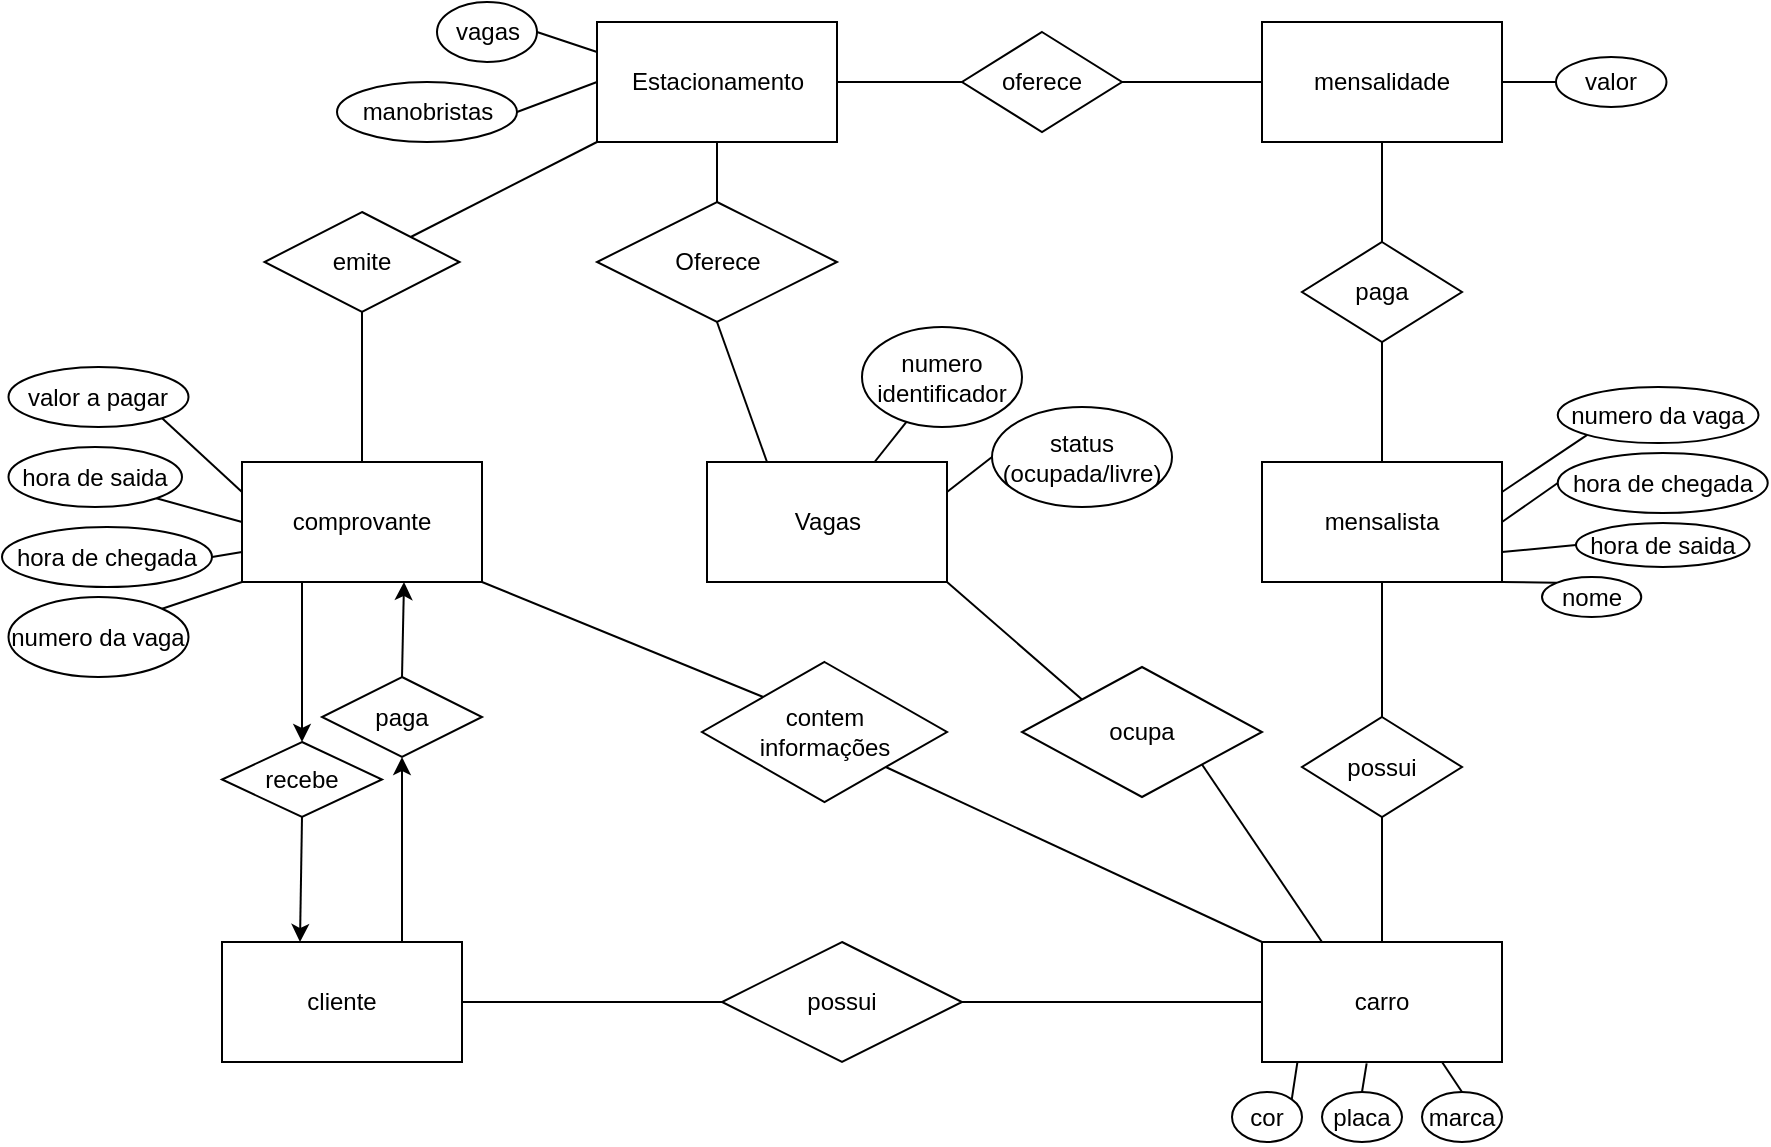 <mxfile version="20.2.8" type="github">
  <diagram id="RqEffDgU9FsUS07AxXxW" name="Página-1">
    <mxGraphModel dx="868" dy="468" grid="1" gridSize="10" guides="1" tooltips="1" connect="1" arrows="1" fold="1" page="1" pageScale="1" pageWidth="827" pageHeight="1169" math="0" shadow="0">
      <root>
        <mxCell id="0" />
        <mxCell id="1" parent="0" />
        <mxCell id="kZ_DgoSohA4FLGqvmYqL-84" style="edgeStyle=none;rounded=0;orthogonalLoop=1;jettySize=auto;html=1;exitX=0;exitY=1;exitDx=0;exitDy=0;entryX=1;entryY=0;entryDx=0;entryDy=0;fontFamily=Helvetica;fontSize=12;fontColor=default;endArrow=none;endFill=0;" parent="1" source="kZ_DgoSohA4FLGqvmYqL-1" target="kZ_DgoSohA4FLGqvmYqL-83" edge="1">
          <mxGeometry relative="1" as="geometry" />
        </mxCell>
        <mxCell id="kZ_DgoSohA4FLGqvmYqL-112" style="edgeStyle=none;rounded=0;orthogonalLoop=1;jettySize=auto;html=1;exitX=1;exitY=0.5;exitDx=0;exitDy=0;entryX=0;entryY=0.5;entryDx=0;entryDy=0;fontFamily=Helvetica;fontSize=12;fontColor=default;endArrow=none;endFill=0;" parent="1" source="kZ_DgoSohA4FLGqvmYqL-1" target="kZ_DgoSohA4FLGqvmYqL-111" edge="1">
          <mxGeometry relative="1" as="geometry" />
        </mxCell>
        <mxCell id="kZ_DgoSohA4FLGqvmYqL-1" value="Estacionamento" style="rounded=0;whiteSpace=wrap;html=1;" parent="1" vertex="1">
          <mxGeometry x="347.5" y="20" width="120" height="60" as="geometry" />
        </mxCell>
        <mxCell id="kZ_DgoSohA4FLGqvmYqL-2" value="vagas" style="ellipse;whiteSpace=wrap;html=1;" parent="1" vertex="1">
          <mxGeometry x="267.5" y="10" width="50" height="30" as="geometry" />
        </mxCell>
        <mxCell id="kZ_DgoSohA4FLGqvmYqL-119" value="" style="edgeStyle=none;rounded=0;orthogonalLoop=1;jettySize=auto;html=1;fontFamily=Helvetica;fontSize=12;fontColor=default;endArrow=none;endFill=0;" parent="1" source="kZ_DgoSohA4FLGqvmYqL-4" target="kZ_DgoSohA4FLGqvmYqL-8" edge="1">
          <mxGeometry relative="1" as="geometry" />
        </mxCell>
        <mxCell id="kZ_DgoSohA4FLGqvmYqL-4" value="Vagas" style="rounded=0;whiteSpace=wrap;html=1;" parent="1" vertex="1">
          <mxGeometry x="402.5" y="240" width="120" height="60" as="geometry" />
        </mxCell>
        <mxCell id="kZ_DgoSohA4FLGqvmYqL-68" style="edgeStyle=none;rounded=0;orthogonalLoop=1;jettySize=auto;html=1;exitX=0.5;exitY=0;exitDx=0;exitDy=0;entryX=0.5;entryY=1;entryDx=0;entryDy=0;fontFamily=Helvetica;fontSize=12;fontColor=default;endArrow=none;endFill=0;" parent="1" source="kZ_DgoSohA4FLGqvmYqL-5" target="kZ_DgoSohA4FLGqvmYqL-1" edge="1">
          <mxGeometry relative="1" as="geometry" />
        </mxCell>
        <mxCell id="kZ_DgoSohA4FLGqvmYqL-120" style="edgeStyle=none;rounded=0;orthogonalLoop=1;jettySize=auto;html=1;exitX=0.5;exitY=1;exitDx=0;exitDy=0;entryX=0.25;entryY=0;entryDx=0;entryDy=0;fontFamily=Helvetica;fontSize=12;fontColor=default;endArrow=none;endFill=0;" parent="1" source="kZ_DgoSohA4FLGqvmYqL-5" target="kZ_DgoSohA4FLGqvmYqL-4" edge="1">
          <mxGeometry relative="1" as="geometry" />
        </mxCell>
        <mxCell id="kZ_DgoSohA4FLGqvmYqL-5" value="Oferece" style="rhombus;whiteSpace=wrap;html=1;" parent="1" vertex="1">
          <mxGeometry x="347.5" y="110" width="120" height="60" as="geometry" />
        </mxCell>
        <mxCell id="kZ_DgoSohA4FLGqvmYqL-8" value="numero identificador" style="ellipse;whiteSpace=wrap;html=1;" parent="1" vertex="1">
          <mxGeometry x="480" y="172.5" width="80" height="50" as="geometry" />
        </mxCell>
        <mxCell id="kZ_DgoSohA4FLGqvmYqL-9" value="&lt;div&gt;status&lt;/div&gt;&lt;div&gt;(ocupada/livre)&lt;br&gt;&lt;/div&gt;" style="ellipse;whiteSpace=wrap;html=1;" parent="1" vertex="1">
          <mxGeometry x="545" y="212.5" width="90" height="50" as="geometry" />
        </mxCell>
        <mxCell id="kZ_DgoSohA4FLGqvmYqL-12" value="" style="endArrow=none;html=1;rounded=0;entryX=0;entryY=0.5;entryDx=0;entryDy=0;exitX=1;exitY=0.25;exitDx=0;exitDy=0;" parent="1" source="kZ_DgoSohA4FLGqvmYqL-4" target="kZ_DgoSohA4FLGqvmYqL-9" edge="1">
          <mxGeometry width="50" height="50" relative="1" as="geometry">
            <mxPoint x="390" y="300" as="sourcePoint" />
            <mxPoint x="440" y="250" as="targetPoint" />
          </mxGeometry>
        </mxCell>
        <mxCell id="kZ_DgoSohA4FLGqvmYqL-75" style="edgeStyle=none;rounded=0;orthogonalLoop=1;jettySize=auto;html=1;exitX=0.75;exitY=0;exitDx=0;exitDy=0;entryX=0.5;entryY=1;entryDx=0;entryDy=0;fontFamily=Helvetica;fontSize=12;fontColor=default;endArrow=classic;endFill=1;" parent="1" source="kZ_DgoSohA4FLGqvmYqL-14" target="kZ_DgoSohA4FLGqvmYqL-74" edge="1">
          <mxGeometry relative="1" as="geometry" />
        </mxCell>
        <mxCell id="kZ_DgoSohA4FLGqvmYqL-14" value="cliente" style="rounded=0;whiteSpace=wrap;html=1;" parent="1" vertex="1">
          <mxGeometry x="160" y="480" width="120" height="60" as="geometry" />
        </mxCell>
        <mxCell id="kZ_DgoSohA4FLGqvmYqL-15" value="" style="endArrow=none;html=1;rounded=0;entryX=1;entryY=0.5;entryDx=0;entryDy=0;exitX=0;exitY=0.25;exitDx=0;exitDy=0;" parent="1" source="kZ_DgoSohA4FLGqvmYqL-1" target="kZ_DgoSohA4FLGqvmYqL-2" edge="1">
          <mxGeometry width="50" height="50" relative="1" as="geometry">
            <mxPoint x="537.5" y="230" as="sourcePoint" />
            <mxPoint x="587.5" y="180" as="targetPoint" />
          </mxGeometry>
        </mxCell>
        <mxCell id="kZ_DgoSohA4FLGqvmYqL-16" value="manobristas" style="ellipse;whiteSpace=wrap;html=1;" parent="1" vertex="1">
          <mxGeometry x="217.5" y="50" width="90" height="30" as="geometry" />
        </mxCell>
        <mxCell id="kZ_DgoSohA4FLGqvmYqL-17" value="" style="endArrow=none;html=1;rounded=0;entryX=1;entryY=0.5;entryDx=0;entryDy=0;exitX=0;exitY=0.5;exitDx=0;exitDy=0;" parent="1" source="kZ_DgoSohA4FLGqvmYqL-1" target="kZ_DgoSohA4FLGqvmYqL-16" edge="1">
          <mxGeometry width="50" height="50" relative="1" as="geometry">
            <mxPoint x="537.5" y="230" as="sourcePoint" />
            <mxPoint x="587.5" y="180" as="targetPoint" />
          </mxGeometry>
        </mxCell>
        <mxCell id="kZ_DgoSohA4FLGqvmYqL-126" style="edgeStyle=none;rounded=0;orthogonalLoop=1;jettySize=auto;html=1;exitX=0.5;exitY=0;exitDx=0;exitDy=0;entryX=0.436;entryY=1.011;entryDx=0;entryDy=0;entryPerimeter=0;fontFamily=Helvetica;fontSize=12;fontColor=default;endArrow=none;endFill=0;" parent="1" source="kZ_DgoSohA4FLGqvmYqL-18" target="kZ_DgoSohA4FLGqvmYqL-52" edge="1">
          <mxGeometry relative="1" as="geometry" />
        </mxCell>
        <mxCell id="kZ_DgoSohA4FLGqvmYqL-18" value="placa" style="ellipse;whiteSpace=wrap;html=1;" parent="1" vertex="1">
          <mxGeometry x="710" y="555" width="40" height="25" as="geometry" />
        </mxCell>
        <mxCell id="kZ_DgoSohA4FLGqvmYqL-81" style="edgeStyle=none;rounded=0;orthogonalLoop=1;jettySize=auto;html=1;exitX=1;exitY=0.5;exitDx=0;exitDy=0;entryX=0;entryY=0.75;entryDx=0;entryDy=0;fontFamily=Helvetica;fontSize=12;fontColor=default;endArrow=none;endFill=0;" parent="1" source="kZ_DgoSohA4FLGqvmYqL-19" target="kZ_DgoSohA4FLGqvmYqL-79" edge="1">
          <mxGeometry relative="1" as="geometry" />
        </mxCell>
        <mxCell id="kZ_DgoSohA4FLGqvmYqL-19" value="hora de chegada" style="ellipse;whiteSpace=wrap;html=1;" parent="1" vertex="1">
          <mxGeometry x="50" y="272.5" width="105" height="30" as="geometry" />
        </mxCell>
        <mxCell id="kZ_DgoSohA4FLGqvmYqL-125" style="edgeStyle=none;rounded=0;orthogonalLoop=1;jettySize=auto;html=1;exitX=0.5;exitY=0;exitDx=0;exitDy=0;entryX=0.75;entryY=1;entryDx=0;entryDy=0;fontFamily=Helvetica;fontSize=12;fontColor=default;endArrow=none;endFill=0;" parent="1" source="kZ_DgoSohA4FLGqvmYqL-27" target="kZ_DgoSohA4FLGqvmYqL-52" edge="1">
          <mxGeometry relative="1" as="geometry" />
        </mxCell>
        <mxCell id="kZ_DgoSohA4FLGqvmYqL-27" value="marca" style="ellipse;whiteSpace=wrap;html=1;" parent="1" vertex="1">
          <mxGeometry x="760" y="555" width="40" height="25" as="geometry" />
        </mxCell>
        <mxCell id="kZ_DgoSohA4FLGqvmYqL-82" style="edgeStyle=none;rounded=0;orthogonalLoop=1;jettySize=auto;html=1;exitX=1;exitY=1;exitDx=0;exitDy=0;entryX=0;entryY=0.5;entryDx=0;entryDy=0;fontFamily=Helvetica;fontSize=12;fontColor=default;endArrow=none;endFill=0;" parent="1" source="kZ_DgoSohA4FLGqvmYqL-30" target="kZ_DgoSohA4FLGqvmYqL-79" edge="1">
          <mxGeometry relative="1" as="geometry" />
        </mxCell>
        <mxCell id="kZ_DgoSohA4FLGqvmYqL-30" value="hora de saida" style="ellipse;whiteSpace=wrap;html=1;strokeColor=default;fontFamily=Helvetica;fontSize=12;fontColor=default;fillColor=default;" parent="1" vertex="1">
          <mxGeometry x="53.25" y="232.5" width="86.75" height="30" as="geometry" />
        </mxCell>
        <mxCell id="kZ_DgoSohA4FLGqvmYqL-64" value="" style="edgeStyle=none;rounded=0;orthogonalLoop=1;jettySize=auto;html=1;fontFamily=Helvetica;fontSize=12;fontColor=default;endArrow=none;endFill=0;exitX=1;exitY=0;exitDx=0;exitDy=0;entryX=0.149;entryY=0.983;entryDx=0;entryDy=0;entryPerimeter=0;" parent="1" source="kZ_DgoSohA4FLGqvmYqL-31" target="kZ_DgoSohA4FLGqvmYqL-52" edge="1">
          <mxGeometry relative="1" as="geometry">
            <mxPoint x="579.999" y="557.973" as="sourcePoint" />
          </mxGeometry>
        </mxCell>
        <mxCell id="kZ_DgoSohA4FLGqvmYqL-31" value="cor" style="ellipse;whiteSpace=wrap;html=1;strokeColor=default;fontFamily=Helvetica;fontSize=12;fontColor=default;fillColor=default;" parent="1" vertex="1">
          <mxGeometry x="665" y="555" width="35" height="25" as="geometry" />
        </mxCell>
        <mxCell id="kZ_DgoSohA4FLGqvmYqL-35" value="numero da vaga" style="ellipse;whiteSpace=wrap;html=1;strokeColor=default;fontFamily=Helvetica;fontSize=12;fontColor=default;fillColor=default;" parent="1" vertex="1">
          <mxGeometry x="53.25" y="307.5" width="90" height="40" as="geometry" />
        </mxCell>
        <mxCell id="kZ_DgoSohA4FLGqvmYqL-36" value="" style="endArrow=none;html=1;rounded=0;fontFamily=Helvetica;fontSize=12;fontColor=default;exitX=0;exitY=1;exitDx=0;exitDy=0;entryX=1;entryY=0;entryDx=0;entryDy=0;" parent="1" source="kZ_DgoSohA4FLGqvmYqL-79" target="kZ_DgoSohA4FLGqvmYqL-35" edge="1">
          <mxGeometry width="50" height="50" relative="1" as="geometry">
            <mxPoint x="-45" y="495" as="sourcePoint" />
            <mxPoint x="120" y="340" as="targetPoint" />
          </mxGeometry>
        </mxCell>
        <mxCell id="kZ_DgoSohA4FLGqvmYqL-69" style="edgeStyle=none;rounded=0;orthogonalLoop=1;jettySize=auto;html=1;exitX=0;exitY=0.5;exitDx=0;exitDy=0;entryX=1;entryY=0.5;entryDx=0;entryDy=0;fontFamily=Helvetica;fontSize=12;fontColor=default;endArrow=none;endFill=0;" parent="1" source="kZ_DgoSohA4FLGqvmYqL-52" target="kZ_DgoSohA4FLGqvmYqL-66" edge="1">
          <mxGeometry relative="1" as="geometry" />
        </mxCell>
        <mxCell id="kZ_DgoSohA4FLGqvmYqL-77" style="edgeStyle=none;rounded=0;orthogonalLoop=1;jettySize=auto;html=1;exitX=0.25;exitY=0;exitDx=0;exitDy=0;entryX=1;entryY=1;entryDx=0;entryDy=0;fontFamily=Helvetica;fontSize=12;fontColor=default;endArrow=none;endFill=0;" parent="1" source="kZ_DgoSohA4FLGqvmYqL-52" target="kZ_DgoSohA4FLGqvmYqL-73" edge="1">
          <mxGeometry relative="1" as="geometry" />
        </mxCell>
        <mxCell id="kZ_DgoSohA4FLGqvmYqL-52" value="carro" style="rounded=0;whiteSpace=wrap;html=1;strokeColor=default;fontFamily=Helvetica;fontSize=12;fontColor=default;fillColor=default;" parent="1" vertex="1">
          <mxGeometry x="680" y="480" width="120" height="60" as="geometry" />
        </mxCell>
        <mxCell id="kZ_DgoSohA4FLGqvmYqL-70" style="edgeStyle=none;rounded=0;orthogonalLoop=1;jettySize=auto;html=1;exitX=0;exitY=0.5;exitDx=0;exitDy=0;entryX=1;entryY=0.5;entryDx=0;entryDy=0;fontFamily=Helvetica;fontSize=12;fontColor=default;endArrow=none;endFill=0;" parent="1" source="kZ_DgoSohA4FLGqvmYqL-66" target="kZ_DgoSohA4FLGqvmYqL-14" edge="1">
          <mxGeometry relative="1" as="geometry" />
        </mxCell>
        <mxCell id="kZ_DgoSohA4FLGqvmYqL-66" value="possui" style="rhombus;whiteSpace=wrap;html=1;" parent="1" vertex="1">
          <mxGeometry x="410" y="480" width="120" height="60" as="geometry" />
        </mxCell>
        <mxCell id="kZ_DgoSohA4FLGqvmYqL-78" style="edgeStyle=none;rounded=0;orthogonalLoop=1;jettySize=auto;html=1;exitX=0;exitY=0;exitDx=0;exitDy=0;entryX=1;entryY=1;entryDx=0;entryDy=0;fontFamily=Helvetica;fontSize=12;fontColor=default;endArrow=none;endFill=0;" parent="1" source="kZ_DgoSohA4FLGqvmYqL-73" target="kZ_DgoSohA4FLGqvmYqL-4" edge="1">
          <mxGeometry relative="1" as="geometry" />
        </mxCell>
        <mxCell id="kZ_DgoSohA4FLGqvmYqL-73" value="ocupa" style="rhombus;whiteSpace=wrap;html=1;" parent="1" vertex="1">
          <mxGeometry x="560" y="342.5" width="120" height="65" as="geometry" />
        </mxCell>
        <mxCell id="kZ_DgoSohA4FLGqvmYqL-80" style="edgeStyle=none;rounded=0;orthogonalLoop=1;jettySize=auto;html=1;exitX=0.5;exitY=0;exitDx=0;exitDy=0;entryX=0.675;entryY=1;entryDx=0;entryDy=0;fontFamily=Helvetica;fontSize=12;fontColor=default;endArrow=classic;endFill=1;entryPerimeter=0;" parent="1" source="kZ_DgoSohA4FLGqvmYqL-74" target="kZ_DgoSohA4FLGqvmYqL-79" edge="1">
          <mxGeometry relative="1" as="geometry" />
        </mxCell>
        <mxCell id="kZ_DgoSohA4FLGqvmYqL-74" value="paga" style="rhombus;whiteSpace=wrap;html=1;" parent="1" vertex="1">
          <mxGeometry x="210" y="347.5" width="80" height="40" as="geometry" />
        </mxCell>
        <mxCell id="kZ_DgoSohA4FLGqvmYqL-79" value="comprovante" style="rounded=0;whiteSpace=wrap;html=1;strokeColor=default;fontFamily=Helvetica;fontSize=12;fontColor=default;fillColor=default;" parent="1" vertex="1">
          <mxGeometry x="170" y="240" width="120" height="60" as="geometry" />
        </mxCell>
        <mxCell id="kZ_DgoSohA4FLGqvmYqL-85" style="edgeStyle=none;rounded=0;orthogonalLoop=1;jettySize=auto;html=1;exitX=0.5;exitY=1;exitDx=0;exitDy=0;entryX=0.5;entryY=0;entryDx=0;entryDy=0;fontFamily=Helvetica;fontSize=12;fontColor=default;endArrow=none;endFill=0;" parent="1" source="kZ_DgoSohA4FLGqvmYqL-83" target="kZ_DgoSohA4FLGqvmYqL-79" edge="1">
          <mxGeometry relative="1" as="geometry" />
        </mxCell>
        <mxCell id="kZ_DgoSohA4FLGqvmYqL-83" value="emite" style="rhombus;whiteSpace=wrap;html=1;strokeColor=default;fontFamily=Helvetica;fontSize=12;fontColor=default;fillColor=default;" parent="1" vertex="1">
          <mxGeometry x="181.25" y="115" width="97.5" height="50" as="geometry" />
        </mxCell>
        <mxCell id="kZ_DgoSohA4FLGqvmYqL-89" value="" style="endArrow=none;html=1;rounded=0;fontFamily=Helvetica;fontSize=12;fontColor=default;exitX=1;exitY=1;exitDx=0;exitDy=0;entryX=0;entryY=0;entryDx=0;entryDy=0;endFill=0;" parent="1" source="kZ_DgoSohA4FLGqvmYqL-79" target="kZ_DgoSohA4FLGqvmYqL-102" edge="1">
          <mxGeometry width="50" height="50" relative="1" as="geometry">
            <mxPoint x="410" y="470" as="sourcePoint" />
            <mxPoint x="380" y="370" as="targetPoint" />
          </mxGeometry>
        </mxCell>
        <mxCell id="kZ_DgoSohA4FLGqvmYqL-91" style="edgeStyle=none;rounded=0;orthogonalLoop=1;jettySize=auto;html=1;exitX=1;exitY=1;exitDx=0;exitDy=0;entryX=0;entryY=0.25;entryDx=0;entryDy=0;fontFamily=Helvetica;fontSize=12;fontColor=default;endArrow=none;endFill=0;" parent="1" source="kZ_DgoSohA4FLGqvmYqL-90" target="kZ_DgoSohA4FLGqvmYqL-79" edge="1">
          <mxGeometry relative="1" as="geometry" />
        </mxCell>
        <mxCell id="kZ_DgoSohA4FLGqvmYqL-90" value="valor a pagar" style="ellipse;whiteSpace=wrap;html=1;strokeColor=default;fontFamily=Helvetica;fontSize=12;fontColor=default;fillColor=default;" parent="1" vertex="1">
          <mxGeometry x="53.25" y="192.5" width="90" height="30" as="geometry" />
        </mxCell>
        <mxCell id="kZ_DgoSohA4FLGqvmYqL-93" value="recebe" style="rhombus;whiteSpace=wrap;html=1;" parent="1" vertex="1">
          <mxGeometry x="160" y="380" width="80" height="37.5" as="geometry" />
        </mxCell>
        <mxCell id="kZ_DgoSohA4FLGqvmYqL-94" style="edgeStyle=none;rounded=0;orthogonalLoop=1;jettySize=auto;html=1;exitX=0.25;exitY=1;exitDx=0;exitDy=0;entryX=0.5;entryY=0;entryDx=0;entryDy=0;fontFamily=Helvetica;fontSize=12;fontColor=default;endArrow=classic;endFill=1;" parent="1" source="kZ_DgoSohA4FLGqvmYqL-79" target="kZ_DgoSohA4FLGqvmYqL-93" edge="1">
          <mxGeometry relative="1" as="geometry">
            <mxPoint x="277.5" y="390" as="sourcePoint" />
            <mxPoint x="270" y="335" as="targetPoint" />
          </mxGeometry>
        </mxCell>
        <mxCell id="kZ_DgoSohA4FLGqvmYqL-95" style="edgeStyle=none;rounded=0;orthogonalLoop=1;jettySize=auto;html=1;exitX=0.5;exitY=1;exitDx=0;exitDy=0;entryX=0.325;entryY=0;entryDx=0;entryDy=0;fontFamily=Helvetica;fontSize=12;fontColor=default;endArrow=classic;endFill=1;entryPerimeter=0;" parent="1" source="kZ_DgoSohA4FLGqvmYqL-93" target="kZ_DgoSohA4FLGqvmYqL-14" edge="1">
          <mxGeometry relative="1" as="geometry">
            <mxPoint x="287.5" y="400" as="sourcePoint" />
            <mxPoint x="280" y="345" as="targetPoint" />
          </mxGeometry>
        </mxCell>
        <mxCell id="kZ_DgoSohA4FLGqvmYqL-115" style="edgeStyle=none;rounded=0;orthogonalLoop=1;jettySize=auto;html=1;exitX=0.5;exitY=0;exitDx=0;exitDy=0;entryX=0.5;entryY=1;entryDx=0;entryDy=0;fontFamily=Helvetica;fontSize=12;fontColor=default;endArrow=none;endFill=0;" parent="1" source="kZ_DgoSohA4FLGqvmYqL-96" target="kZ_DgoSohA4FLGqvmYqL-109" edge="1">
          <mxGeometry relative="1" as="geometry" />
        </mxCell>
        <mxCell id="kZ_DgoSohA4FLGqvmYqL-117" style="edgeStyle=none;rounded=0;orthogonalLoop=1;jettySize=auto;html=1;exitX=0.5;exitY=1;exitDx=0;exitDy=0;entryX=0.5;entryY=0;entryDx=0;entryDy=0;fontFamily=Helvetica;fontSize=12;fontColor=default;endArrow=none;endFill=0;" parent="1" source="kZ_DgoSohA4FLGqvmYqL-96" target="kZ_DgoSohA4FLGqvmYqL-116" edge="1">
          <mxGeometry relative="1" as="geometry" />
        </mxCell>
        <mxCell id="kZ_DgoSohA4FLGqvmYqL-96" value="mensalista" style="rounded=0;whiteSpace=wrap;html=1;" parent="1" vertex="1">
          <mxGeometry x="680" y="240" width="120" height="60" as="geometry" />
        </mxCell>
        <mxCell id="kZ_DgoSohA4FLGqvmYqL-101" style="edgeStyle=none;rounded=0;orthogonalLoop=1;jettySize=auto;html=1;exitX=0;exitY=0.5;exitDx=0;exitDy=0;entryX=1;entryY=0.5;entryDx=0;entryDy=0;fontFamily=Helvetica;fontSize=12;fontColor=default;endArrow=none;endFill=0;" parent="1" source="kZ_DgoSohA4FLGqvmYqL-97" target="kZ_DgoSohA4FLGqvmYqL-96" edge="1">
          <mxGeometry relative="1" as="geometry" />
        </mxCell>
        <mxCell id="kZ_DgoSohA4FLGqvmYqL-97" value="hora de chegada" style="ellipse;whiteSpace=wrap;html=1;" parent="1" vertex="1">
          <mxGeometry x="827.87" y="235.52" width="105" height="30" as="geometry" />
        </mxCell>
        <mxCell id="kZ_DgoSohA4FLGqvmYqL-100" style="edgeStyle=none;rounded=0;orthogonalLoop=1;jettySize=auto;html=1;exitX=0;exitY=0.5;exitDx=0;exitDy=0;fontFamily=Helvetica;fontSize=12;fontColor=default;endArrow=none;endFill=0;entryX=1;entryY=0.75;entryDx=0;entryDy=0;" parent="1" source="kZ_DgoSohA4FLGqvmYqL-98" target="kZ_DgoSohA4FLGqvmYqL-96" edge="1">
          <mxGeometry relative="1" as="geometry">
            <mxPoint x="842.51" y="273.931" as="sourcePoint" />
            <mxPoint x="807" y="275.52" as="targetPoint" />
          </mxGeometry>
        </mxCell>
        <mxCell id="kZ_DgoSohA4FLGqvmYqL-98" value="hora de saida" style="ellipse;whiteSpace=wrap;html=1;strokeColor=default;fontFamily=Helvetica;fontSize=12;fontColor=default;fillColor=default;" parent="1" vertex="1">
          <mxGeometry x="837" y="270.52" width="86.75" height="21.98" as="geometry" />
        </mxCell>
        <mxCell id="kZ_DgoSohA4FLGqvmYqL-99" style="edgeStyle=none;rounded=0;orthogonalLoop=1;jettySize=auto;html=1;exitX=0.5;exitY=1;exitDx=0;exitDy=0;fontFamily=Helvetica;fontSize=12;fontColor=default;endArrow=classic;endFill=1;" parent="1" edge="1">
          <mxGeometry relative="1" as="geometry">
            <mxPoint x="873.375" y="299.47" as="sourcePoint" />
            <mxPoint x="873.375" y="299.47" as="targetPoint" />
          </mxGeometry>
        </mxCell>
        <mxCell id="kZ_DgoSohA4FLGqvmYqL-103" style="edgeStyle=none;rounded=0;orthogonalLoop=1;jettySize=auto;html=1;exitX=1;exitY=1;exitDx=0;exitDy=0;entryX=0;entryY=0;entryDx=0;entryDy=0;fontFamily=Helvetica;fontSize=12;fontColor=default;endArrow=none;endFill=0;" parent="1" source="kZ_DgoSohA4FLGqvmYqL-102" target="kZ_DgoSohA4FLGqvmYqL-52" edge="1">
          <mxGeometry relative="1" as="geometry" />
        </mxCell>
        <mxCell id="kZ_DgoSohA4FLGqvmYqL-102" value="&lt;div&gt;contem &lt;br&gt;&lt;/div&gt;&lt;div&gt;informações&lt;br&gt;&lt;/div&gt;" style="rhombus;whiteSpace=wrap;html=1;strokeColor=default;fontFamily=Helvetica;fontSize=12;fontColor=default;fillColor=default;" parent="1" vertex="1">
          <mxGeometry x="400" y="340" width="122.5" height="70" as="geometry" />
        </mxCell>
        <mxCell id="kZ_DgoSohA4FLGqvmYqL-106" style="edgeStyle=none;rounded=0;orthogonalLoop=1;jettySize=auto;html=1;exitX=0;exitY=1;exitDx=0;exitDy=0;entryX=1;entryY=0.25;entryDx=0;entryDy=0;fontFamily=Helvetica;fontSize=12;fontColor=default;endArrow=none;endFill=0;" parent="1" source="kZ_DgoSohA4FLGqvmYqL-105" target="kZ_DgoSohA4FLGqvmYqL-96" edge="1">
          <mxGeometry relative="1" as="geometry" />
        </mxCell>
        <mxCell id="kZ_DgoSohA4FLGqvmYqL-105" value="numero da vaga" style="ellipse;whiteSpace=wrap;html=1;strokeColor=default;fontFamily=Helvetica;fontSize=12;fontColor=default;fillColor=default;" parent="1" vertex="1">
          <mxGeometry x="827.87" y="202.5" width="100.37" height="28.03" as="geometry" />
        </mxCell>
        <mxCell id="kZ_DgoSohA4FLGqvmYqL-108" style="edgeStyle=none;rounded=0;orthogonalLoop=1;jettySize=auto;html=1;exitX=0;exitY=0;exitDx=0;exitDy=0;entryX=1;entryY=1;entryDx=0;entryDy=0;fontFamily=Helvetica;fontSize=12;fontColor=default;endArrow=none;endFill=0;" parent="1" source="kZ_DgoSohA4FLGqvmYqL-107" target="kZ_DgoSohA4FLGqvmYqL-96" edge="1">
          <mxGeometry relative="1" as="geometry" />
        </mxCell>
        <mxCell id="kZ_DgoSohA4FLGqvmYqL-107" value="nome" style="ellipse;whiteSpace=wrap;html=1;strokeColor=default;fontFamily=Helvetica;fontSize=12;fontColor=default;fillColor=default;" parent="1" vertex="1">
          <mxGeometry x="820" y="297.5" width="49.63" height="20" as="geometry" />
        </mxCell>
        <mxCell id="kZ_DgoSohA4FLGqvmYqL-109" value="paga" style="rhombus;whiteSpace=wrap;html=1;strokeColor=default;fontFamily=Helvetica;fontSize=12;fontColor=default;fillColor=default;" parent="1" vertex="1">
          <mxGeometry x="700" y="130" width="80" height="50" as="geometry" />
        </mxCell>
        <mxCell id="kZ_DgoSohA4FLGqvmYqL-114" style="edgeStyle=none;rounded=0;orthogonalLoop=1;jettySize=auto;html=1;exitX=0.5;exitY=1;exitDx=0;exitDy=0;entryX=0.5;entryY=0;entryDx=0;entryDy=0;fontFamily=Helvetica;fontSize=12;fontColor=default;endArrow=none;endFill=0;" parent="1" source="kZ_DgoSohA4FLGqvmYqL-110" target="kZ_DgoSohA4FLGqvmYqL-109" edge="1">
          <mxGeometry relative="1" as="geometry" />
        </mxCell>
        <mxCell id="kZ_DgoSohA4FLGqvmYqL-110" value="mensalidade" style="rounded=0;whiteSpace=wrap;html=1;strokeColor=default;fontFamily=Helvetica;fontSize=12;fontColor=default;fillColor=default;" parent="1" vertex="1">
          <mxGeometry x="680" y="20" width="120" height="60" as="geometry" />
        </mxCell>
        <mxCell id="kZ_DgoSohA4FLGqvmYqL-113" style="edgeStyle=none;rounded=0;orthogonalLoop=1;jettySize=auto;html=1;exitX=1;exitY=0.5;exitDx=0;exitDy=0;entryX=0;entryY=0.5;entryDx=0;entryDy=0;fontFamily=Helvetica;fontSize=12;fontColor=default;endArrow=none;endFill=0;" parent="1" source="kZ_DgoSohA4FLGqvmYqL-111" target="kZ_DgoSohA4FLGqvmYqL-110" edge="1">
          <mxGeometry relative="1" as="geometry" />
        </mxCell>
        <mxCell id="kZ_DgoSohA4FLGqvmYqL-111" value="oferece" style="rhombus;whiteSpace=wrap;html=1;strokeColor=default;fontFamily=Helvetica;fontSize=12;fontColor=default;fillColor=default;" parent="1" vertex="1">
          <mxGeometry x="530" y="25" width="80" height="50" as="geometry" />
        </mxCell>
        <mxCell id="kZ_DgoSohA4FLGqvmYqL-118" style="edgeStyle=none;rounded=0;orthogonalLoop=1;jettySize=auto;html=1;exitX=0.5;exitY=1;exitDx=0;exitDy=0;entryX=0.5;entryY=0;entryDx=0;entryDy=0;fontFamily=Helvetica;fontSize=12;fontColor=default;endArrow=none;endFill=0;" parent="1" source="kZ_DgoSohA4FLGqvmYqL-116" target="kZ_DgoSohA4FLGqvmYqL-52" edge="1">
          <mxGeometry relative="1" as="geometry" />
        </mxCell>
        <mxCell id="kZ_DgoSohA4FLGqvmYqL-116" value="possui" style="rhombus;whiteSpace=wrap;html=1;strokeColor=default;fontFamily=Helvetica;fontSize=12;fontColor=default;fillColor=default;" parent="1" vertex="1">
          <mxGeometry x="700" y="367.5" width="80" height="50" as="geometry" />
        </mxCell>
        <mxCell id="kZ_DgoSohA4FLGqvmYqL-123" style="edgeStyle=none;rounded=0;orthogonalLoop=1;jettySize=auto;html=1;exitX=0;exitY=0.5;exitDx=0;exitDy=0;entryX=1;entryY=0.5;entryDx=0;entryDy=0;fontFamily=Helvetica;fontSize=12;fontColor=default;endArrow=none;endFill=0;" parent="1" source="kZ_DgoSohA4FLGqvmYqL-122" target="kZ_DgoSohA4FLGqvmYqL-110" edge="1">
          <mxGeometry relative="1" as="geometry" />
        </mxCell>
        <mxCell id="kZ_DgoSohA4FLGqvmYqL-122" value="valor" style="ellipse;whiteSpace=wrap;html=1;strokeColor=default;fontFamily=Helvetica;fontSize=12;fontColor=default;fillColor=default;" parent="1" vertex="1">
          <mxGeometry x="827" y="37.5" width="55.24" height="25" as="geometry" />
        </mxCell>
        <mxCell id="kZ_DgoSohA4FLGqvmYqL-124" style="edgeStyle=none;rounded=0;orthogonalLoop=1;jettySize=auto;html=1;exitX=0.5;exitY=1;exitDx=0;exitDy=0;fontFamily=Helvetica;fontSize=12;fontColor=default;endArrow=none;endFill=0;" parent="1" source="kZ_DgoSohA4FLGqvmYqL-27" target="kZ_DgoSohA4FLGqvmYqL-27" edge="1">
          <mxGeometry relative="1" as="geometry" />
        </mxCell>
      </root>
    </mxGraphModel>
  </diagram>
</mxfile>
